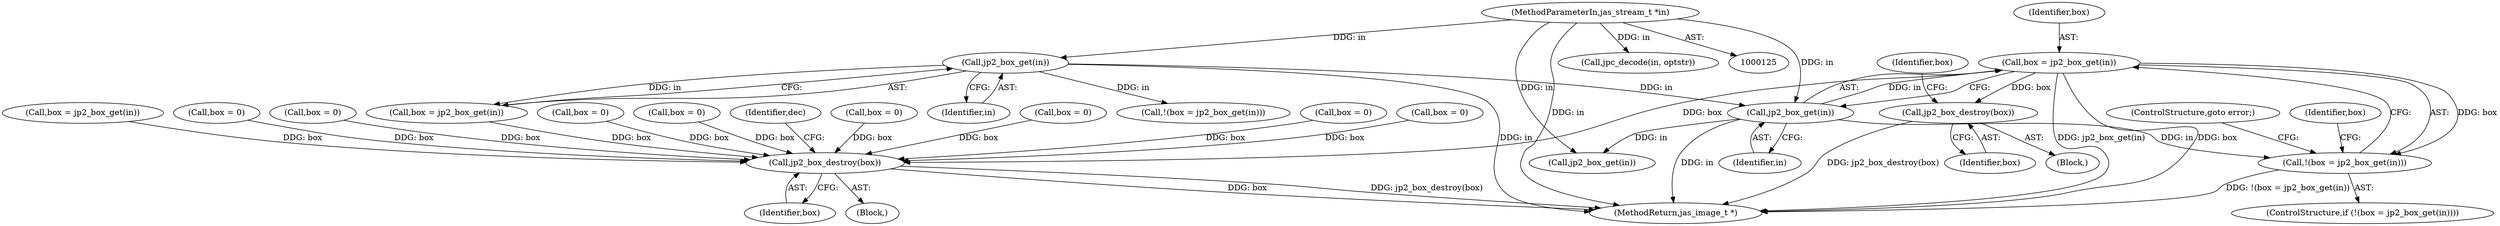 digraph "0_jasper_d42b2388f7f8e0332c846675133acea151fc557a_33@pointer" {
"1000204" [label="(Call,box = jp2_box_get(in))"];
"1000206" [label="(Call,jp2_box_get(in))"];
"1000167" [label="(Call,jp2_box_get(in))"];
"1000126" [label="(MethodParameterIn,jas_stream_t *in)"];
"1000203" [label="(Call,!(box = jp2_box_get(in)))"];
"1000220" [label="(Call,jp2_box_destroy(box))"];
"1001256" [label="(Call,jp2_box_destroy(box))"];
"1000268" [label="(Call,box = 0)"];
"1000203" [label="(Call,!(box = jp2_box_get(in)))"];
"1000300" [label="(Call,box = 0)"];
"1001257" [label="(Identifier,box)"];
"1000332" [label="(Call,box = 0)"];
"1000165" [label="(Call,box = jp2_box_get(in))"];
"1000209" [label="(ControlStructure,goto error;)"];
"1001259" [label="(Identifier,dec)"];
"1000348" [label="(Call,box = 0)"];
"1001255" [label="(Block,)"];
"1000221" [label="(Identifier,box)"];
"1000150" [label="(Call,box = 0)"];
"1000284" [label="(Call,box = 0)"];
"1000206" [label="(Call,jp2_box_get(in))"];
"1000164" [label="(Call,!(box = jp2_box_get(in)))"];
"1000168" [label="(Identifier,in)"];
"1000204" [label="(Call,box = jp2_box_get(in))"];
"1000126" [label="(MethodParameterIn,jas_stream_t *in)"];
"1000167" [label="(Call,jp2_box_get(in))"];
"1000357" [label="(Call,box = 0)"];
"1000220" [label="(Call,jp2_box_destroy(box))"];
"1000223" [label="(Identifier,box)"];
"1000128" [label="(Block,)"];
"1000229" [label="(Call,box = jp2_box_get(in))"];
"1001265" [label="(MethodReturn,jas_image_t *)"];
"1000231" [label="(Call,jp2_box_get(in))"];
"1000377" [label="(Call,jpc_decode(in, optstr))"];
"1000213" [label="(Identifier,box)"];
"1000207" [label="(Identifier,in)"];
"1001256" [label="(Call,jp2_box_destroy(box))"];
"1000205" [label="(Identifier,box)"];
"1000202" [label="(ControlStructure,if (!(box = jp2_box_get(in))))"];
"1000316" [label="(Call,box = 0)"];
"1000204" -> "1000203"  [label="AST: "];
"1000204" -> "1000206"  [label="CFG: "];
"1000205" -> "1000204"  [label="AST: "];
"1000206" -> "1000204"  [label="AST: "];
"1000203" -> "1000204"  [label="CFG: "];
"1000204" -> "1001265"  [label="DDG: jp2_box_get(in)"];
"1000204" -> "1001265"  [label="DDG: box"];
"1000204" -> "1000203"  [label="DDG: box"];
"1000206" -> "1000204"  [label="DDG: in"];
"1000204" -> "1000220"  [label="DDG: box"];
"1000204" -> "1001256"  [label="DDG: box"];
"1000206" -> "1000207"  [label="CFG: "];
"1000207" -> "1000206"  [label="AST: "];
"1000206" -> "1001265"  [label="DDG: in"];
"1000206" -> "1000203"  [label="DDG: in"];
"1000167" -> "1000206"  [label="DDG: in"];
"1000126" -> "1000206"  [label="DDG: in"];
"1000206" -> "1000231"  [label="DDG: in"];
"1000167" -> "1000165"  [label="AST: "];
"1000167" -> "1000168"  [label="CFG: "];
"1000168" -> "1000167"  [label="AST: "];
"1000165" -> "1000167"  [label="CFG: "];
"1000167" -> "1001265"  [label="DDG: in"];
"1000167" -> "1000164"  [label="DDG: in"];
"1000167" -> "1000165"  [label="DDG: in"];
"1000126" -> "1000167"  [label="DDG: in"];
"1000126" -> "1000125"  [label="AST: "];
"1000126" -> "1001265"  [label="DDG: in"];
"1000126" -> "1000231"  [label="DDG: in"];
"1000126" -> "1000377"  [label="DDG: in"];
"1000203" -> "1000202"  [label="AST: "];
"1000209" -> "1000203"  [label="CFG: "];
"1000213" -> "1000203"  [label="CFG: "];
"1000203" -> "1001265"  [label="DDG: !(box = jp2_box_get(in))"];
"1000220" -> "1000128"  [label="AST: "];
"1000220" -> "1000221"  [label="CFG: "];
"1000221" -> "1000220"  [label="AST: "];
"1000223" -> "1000220"  [label="CFG: "];
"1000220" -> "1001265"  [label="DDG: jp2_box_destroy(box)"];
"1001256" -> "1001255"  [label="AST: "];
"1001256" -> "1001257"  [label="CFG: "];
"1001257" -> "1001256"  [label="AST: "];
"1001259" -> "1001256"  [label="CFG: "];
"1001256" -> "1001265"  [label="DDG: box"];
"1001256" -> "1001265"  [label="DDG: jp2_box_destroy(box)"];
"1000348" -> "1001256"  [label="DDG: box"];
"1000332" -> "1001256"  [label="DDG: box"];
"1000284" -> "1001256"  [label="DDG: box"];
"1000150" -> "1001256"  [label="DDG: box"];
"1000300" -> "1001256"  [label="DDG: box"];
"1000357" -> "1001256"  [label="DDG: box"];
"1000229" -> "1001256"  [label="DDG: box"];
"1000316" -> "1001256"  [label="DDG: box"];
"1000268" -> "1001256"  [label="DDG: box"];
"1000165" -> "1001256"  [label="DDG: box"];
}
